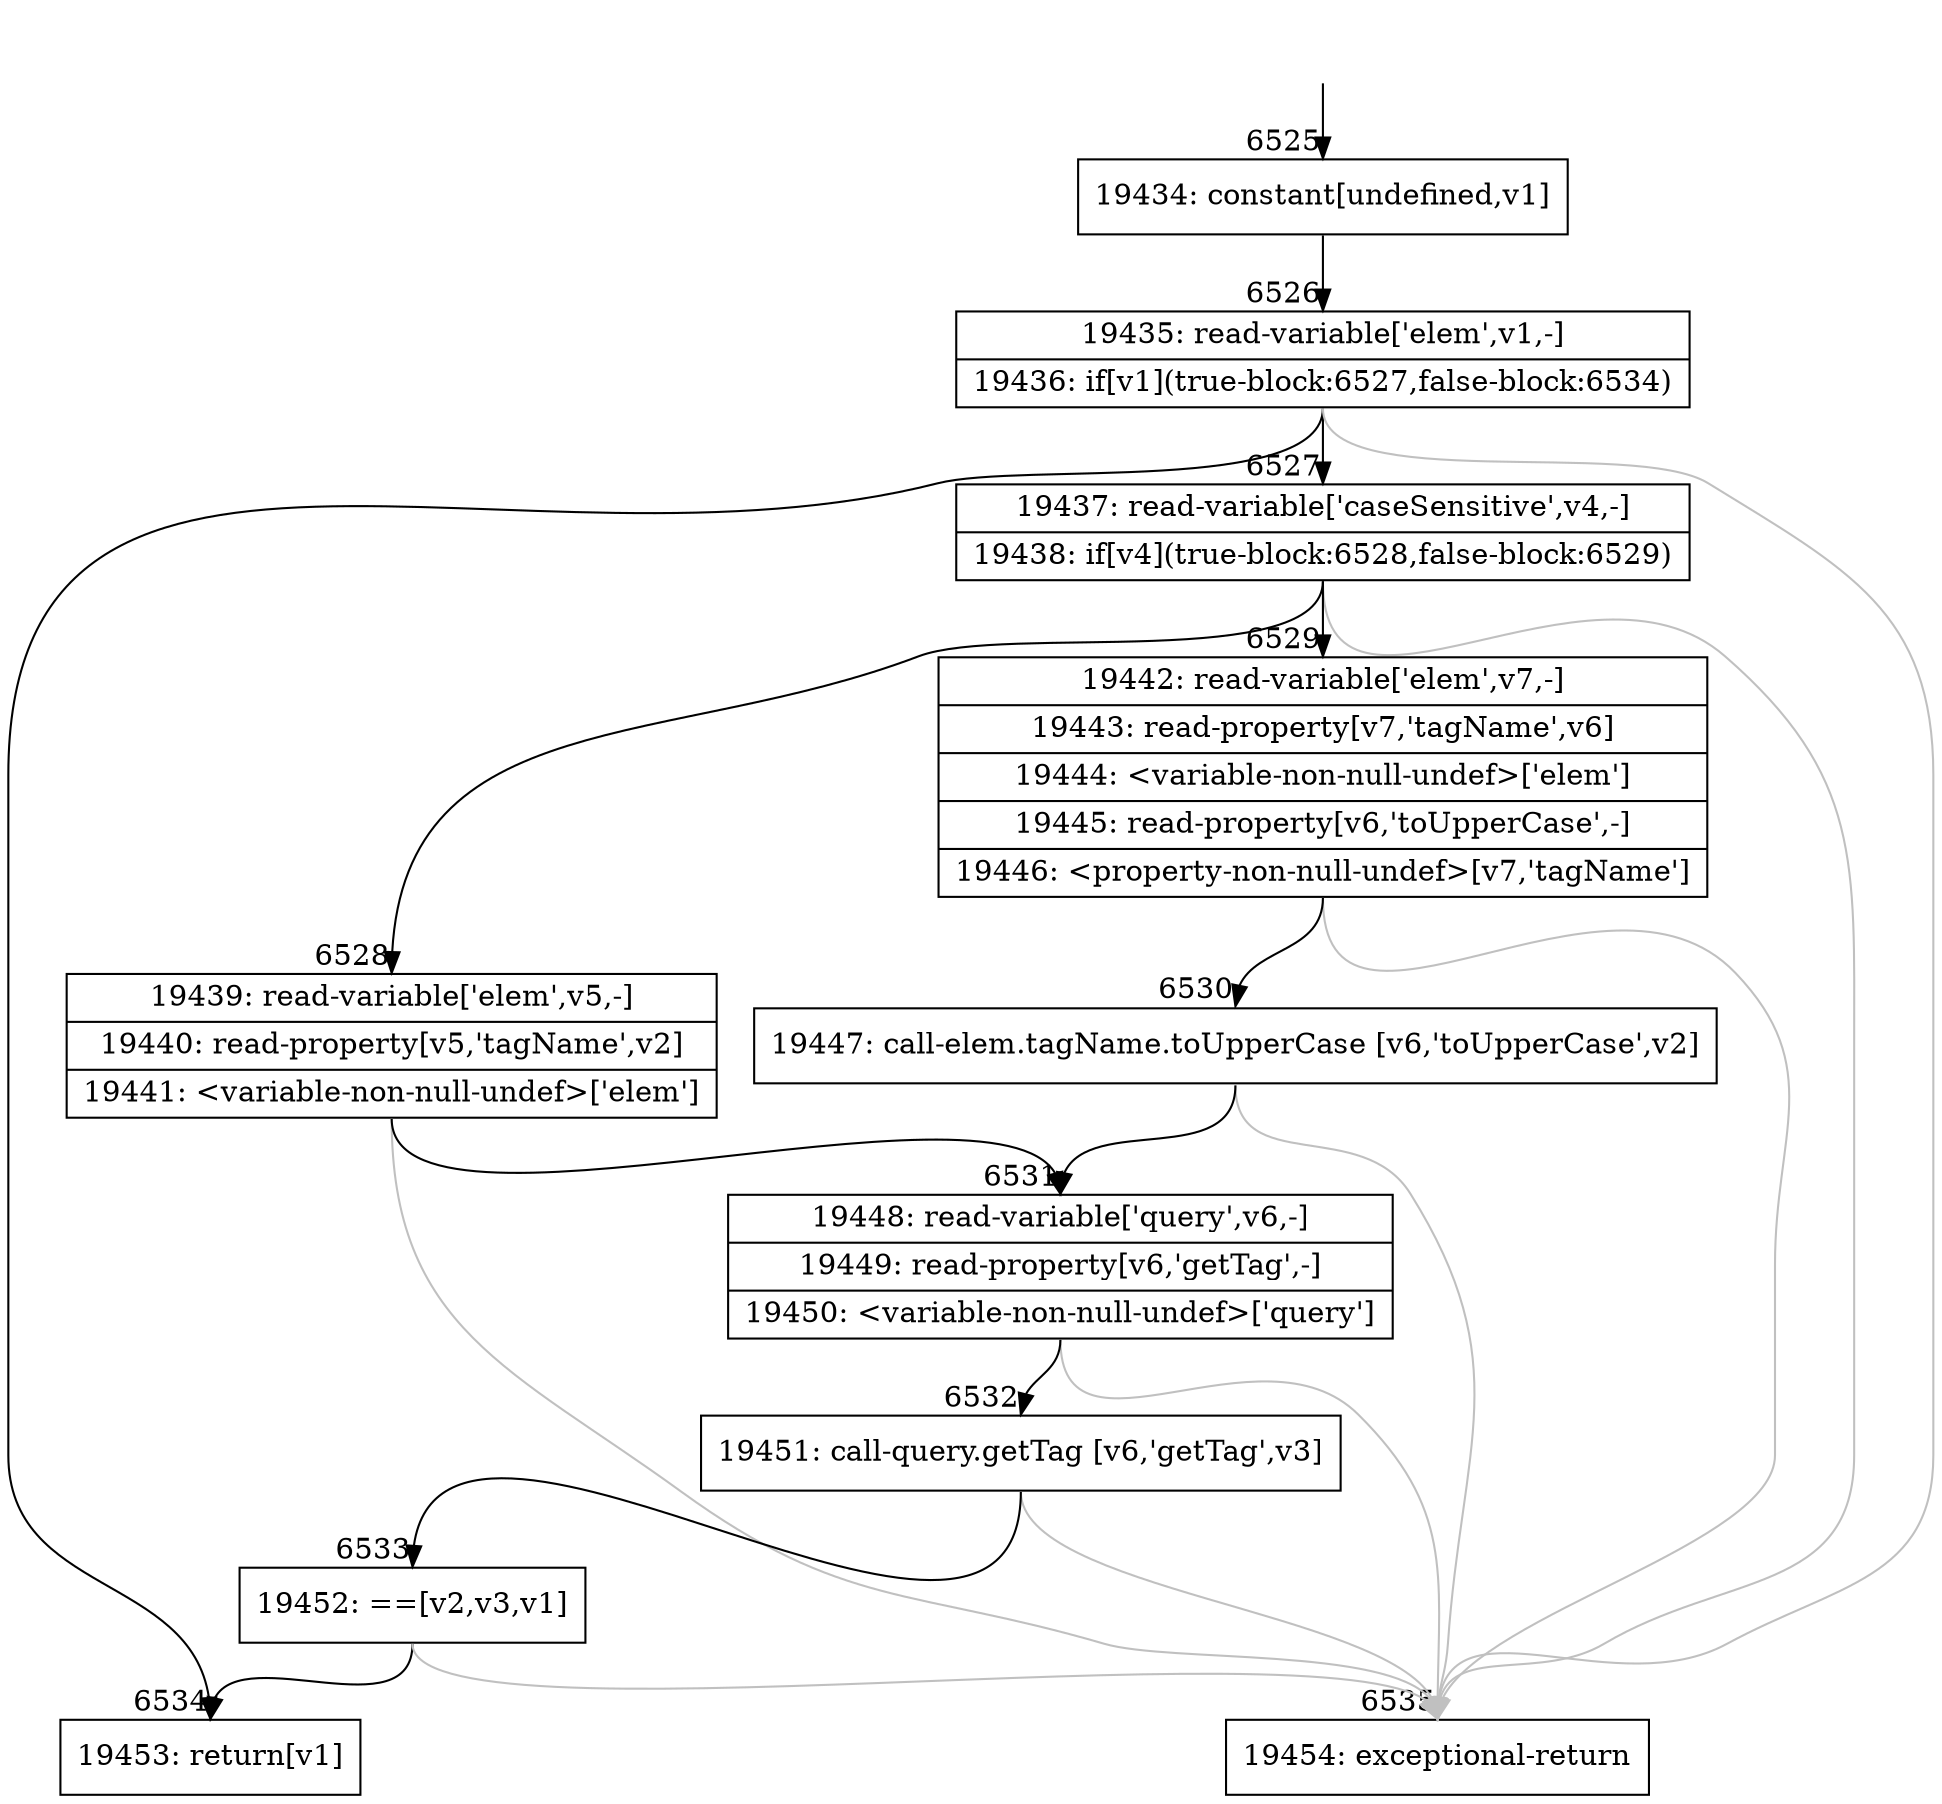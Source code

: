 digraph {
rankdir="TD"
BB_entry461[shape=none,label=""];
BB_entry461 -> BB6525 [tailport=s, headport=n, headlabel="    6525"]
BB6525 [shape=record label="{19434: constant[undefined,v1]}" ] 
BB6525 -> BB6526 [tailport=s, headport=n, headlabel="      6526"]
BB6526 [shape=record label="{19435: read-variable['elem',v1,-]|19436: if[v1](true-block:6527,false-block:6534)}" ] 
BB6526 -> BB6534 [tailport=s, headport=n, headlabel="      6534"]
BB6526 -> BB6527 [tailport=s, headport=n, headlabel="      6527"]
BB6526 -> BB6535 [tailport=s, headport=n, color=gray, headlabel="      6535"]
BB6527 [shape=record label="{19437: read-variable['caseSensitive',v4,-]|19438: if[v4](true-block:6528,false-block:6529)}" ] 
BB6527 -> BB6528 [tailport=s, headport=n, headlabel="      6528"]
BB6527 -> BB6529 [tailport=s, headport=n, headlabel="      6529"]
BB6527 -> BB6535 [tailport=s, headport=n, color=gray]
BB6528 [shape=record label="{19439: read-variable['elem',v5,-]|19440: read-property[v5,'tagName',v2]|19441: \<variable-non-null-undef\>['elem']}" ] 
BB6528 -> BB6531 [tailport=s, headport=n, headlabel="      6531"]
BB6528 -> BB6535 [tailport=s, headport=n, color=gray]
BB6529 [shape=record label="{19442: read-variable['elem',v7,-]|19443: read-property[v7,'tagName',v6]|19444: \<variable-non-null-undef\>['elem']|19445: read-property[v6,'toUpperCase',-]|19446: \<property-non-null-undef\>[v7,'tagName']}" ] 
BB6529 -> BB6530 [tailport=s, headport=n, headlabel="      6530"]
BB6529 -> BB6535 [tailport=s, headport=n, color=gray]
BB6530 [shape=record label="{19447: call-elem.tagName.toUpperCase [v6,'toUpperCase',v2]}" ] 
BB6530 -> BB6531 [tailport=s, headport=n]
BB6530 -> BB6535 [tailport=s, headport=n, color=gray]
BB6531 [shape=record label="{19448: read-variable['query',v6,-]|19449: read-property[v6,'getTag',-]|19450: \<variable-non-null-undef\>['query']}" ] 
BB6531 -> BB6532 [tailport=s, headport=n, headlabel="      6532"]
BB6531 -> BB6535 [tailport=s, headport=n, color=gray]
BB6532 [shape=record label="{19451: call-query.getTag [v6,'getTag',v3]}" ] 
BB6532 -> BB6533 [tailport=s, headport=n, headlabel="      6533"]
BB6532 -> BB6535 [tailport=s, headport=n, color=gray]
BB6533 [shape=record label="{19452: ==[v2,v3,v1]}" ] 
BB6533 -> BB6534 [tailport=s, headport=n]
BB6533 -> BB6535 [tailport=s, headport=n, color=gray]
BB6534 [shape=record label="{19453: return[v1]}" ] 
BB6535 [shape=record label="{19454: exceptional-return}" ] 
//#$~ 9241
}
